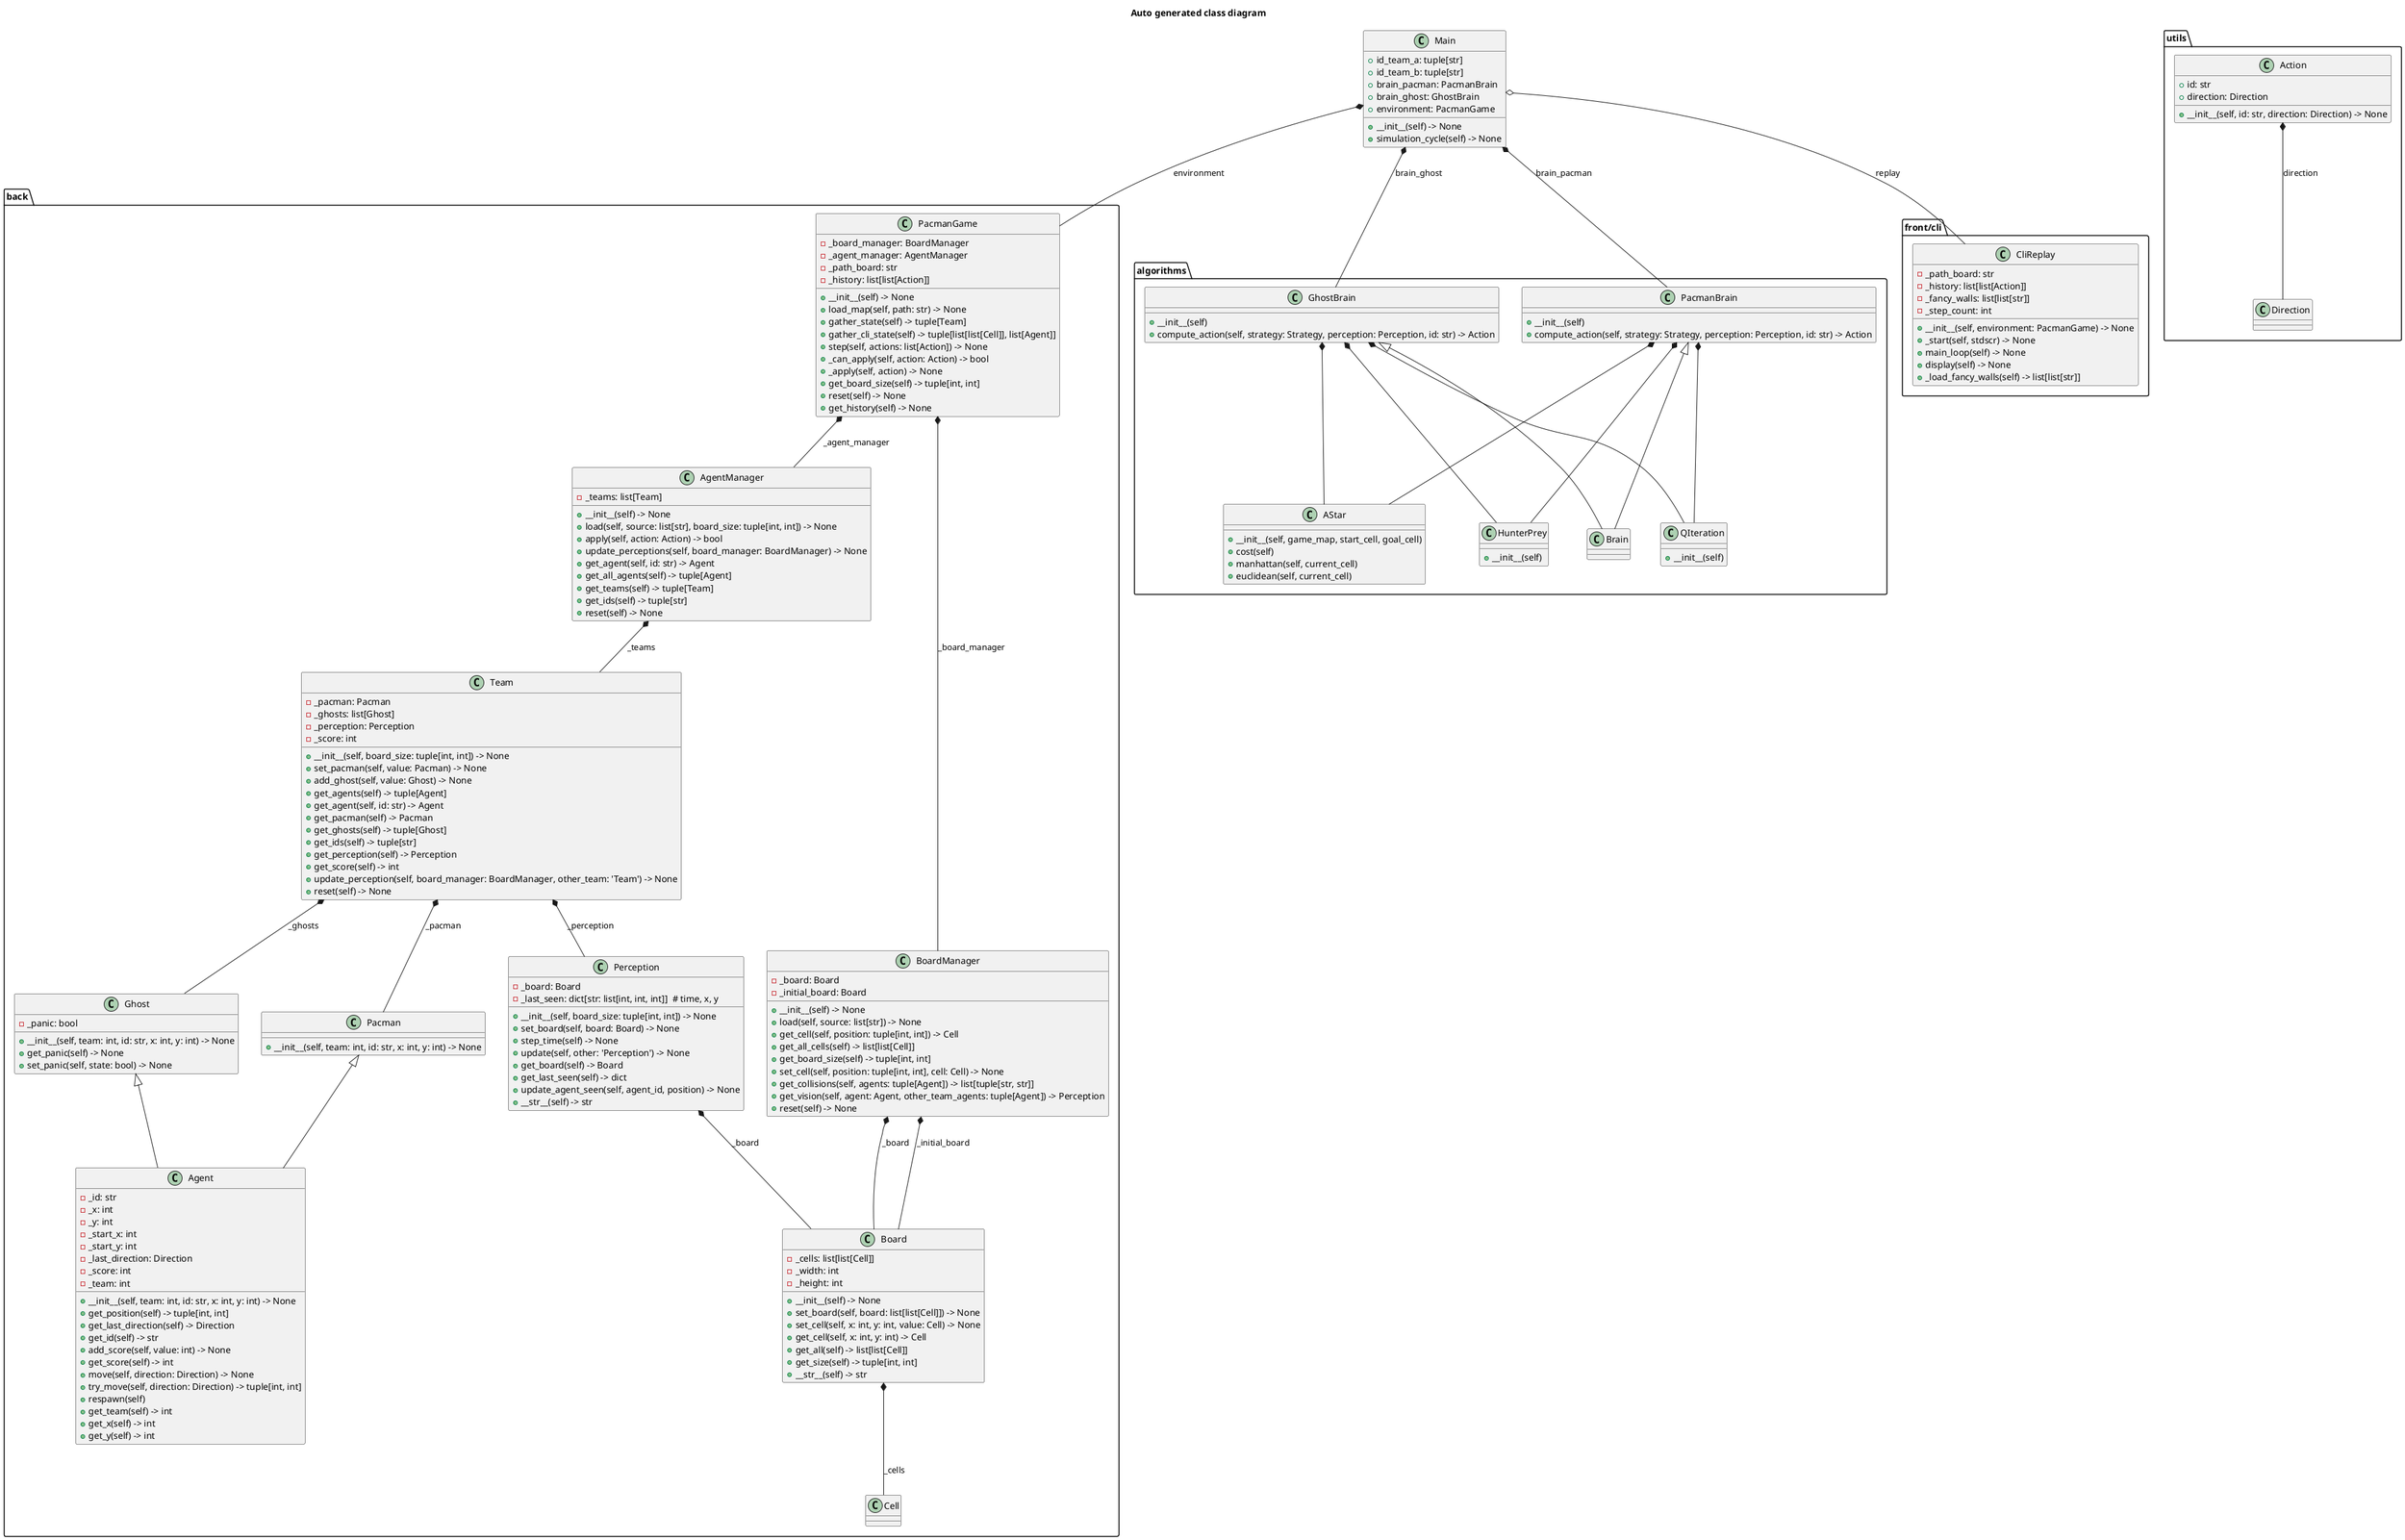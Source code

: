 @startuml class_full
title Auto generated class diagram

package utils {
class Action{
+id: str
+direction: Direction
+ __init__(self, id: str, direction: Direction) -> None
}
Action *-- Direction : direction

}
package back {
class Agent{
-_id: str
-_x: int
-_y: int
-_start_x: int
-_start_y: int
-_last_direction: Direction
-_score: int
-_team: int
+ __init__(self, team: int, id: str, x: int, y: int) -> None
+ get_position(self) -> tuple[int, int]
+ get_last_direction(self) -> Direction
+ get_id(self) -> str
+ add_score(self, value: int) -> None
+ get_score(self) -> int
+ move(self, direction: Direction) -> None
+ try_move(self, direction: Direction) -> tuple[int, int]
+ respawn(self)
+ get_team(self) -> int
+ get_x(self) -> int
+ get_y(self) -> int
}

class AgentManager{
-_teams: list[Team]
+ __init__(self) -> None
+ load(self, source: list[str], board_size: tuple[int, int]) -> None
+ apply(self, action: Action) -> bool
+ update_perceptions(self, board_manager: BoardManager) -> None
+ get_agent(self, id: str) -> Agent
+ get_all_agents(self) -> tuple[Agent]
+ get_teams(self) -> tuple[Team]
+ get_ids(self) -> tuple[str]
+ reset(self) -> None
}
AgentManager *-- Team : _teams

class Board{
-_cells: list[list[Cell]]
-_width: int
-_height: int
+ __init__(self) -> None
+ set_board(self, board: list[list[Cell]]) -> None
+ set_cell(self, x: int, y: int, value: Cell) -> None
+ get_cell(self, x: int, y: int) -> Cell
+ get_all(self) -> list[list[Cell]]
+ get_size(self) -> tuple[int, int]
+ __str__(self) -> str
}
Board *-- Cell : _cells

class BoardManager{
-_board: Board
-_initial_board: Board
+ __init__(self) -> None
+ load(self, source: list[str]) -> None
+ get_cell(self, position: tuple[int, int]) -> Cell
+ get_all_cells(self) -> list[list[Cell]]
+ get_board_size(self) -> tuple[int, int]
+ set_cell(self, position: tuple[int, int], cell: Cell) -> None
+ get_collisions(self, agents: tuple[Agent]) -> list[tuple[str, str]]
+ get_vision(self, agent: Agent, other_team_agents: tuple[Agent]) -> Perception
+ reset(self) -> None
}
BoardManager *-- Board : _board
BoardManager *-- Board : _initial_board

class Ghost{
-_panic: bool
+ __init__(self, team: int, id: str, x: int, y: int) -> None
+ get_panic(self) -> None
+ set_panic(self, state: bool) -> None
}
Ghost <|-- Agent

class Pacman{
+ __init__(self, team: int, id: str, x: int, y: int) -> None
}
Pacman <|-- Agent

class PacmanGame{
-_board_manager: BoardManager
-_agent_manager: AgentManager
-_path_board: str
-_history: list[list[Action]]
+ __init__(self) -> None
+ load_map(self, path: str) -> None
+ gather_state(self) -> tuple[Team]
+ gather_cli_state(self) -> tuple[list[list[Cell]], list[Agent]]
+ step(self, actions: list[Action]) -> None
+ _can_apply(self, action: Action) -> bool
+ _apply(self, action) -> None
+ get_board_size(self) -> tuple[int, int]
+ reset(self) -> None
+ get_history(self) -> None
}
PacmanGame *-- BoardManager : _board_manager
PacmanGame *-- AgentManager : _agent_manager

class Perception{
-_board: Board
-_last_seen: dict[str: list[int, int, int]]  # time, x, y
+ __init__(self, board_size: tuple[int, int]) -> None
+ set_board(self, board: Board) -> None
+ step_time(self) -> None
+ update(self, other: 'Perception') -> None
+ get_board(self) -> Board
+ get_last_seen(self) -> dict
+ update_agent_seen(self, agent_id, position) -> None
+ __str__(self) -> str
}
Perception *-- Board : _board

class Team{
-_pacman: Pacman
-_ghosts: list[Ghost]
-_perception: Perception
-_score: int
+ __init__(self, board_size: tuple[int, int]) -> None
+ set_pacman(self, value: Pacman) -> None
+ add_ghost(self, value: Ghost) -> None
+ get_agents(self) -> tuple[Agent]
+ get_agent(self, id: str) -> Agent
+ get_pacman(self) -> Pacman
+ get_ghosts(self) -> tuple[Ghost]
+ get_ids(self) -> tuple[str]
+ get_perception(self) -> Perception
+ get_score(self) -> int
+ update_perception(self, board_manager: BoardManager, other_team: 'Team') -> None
+ reset(self) -> None
}
Team *-- Pacman : _pacman
Team *-- Ghost : _ghosts
Team *-- Perception : _perception

}
package algorithms {
class AStar{
+ __init__(self, game_map, start_cell, goal_cell)
+ cost(self)
+ manhattan(self, current_cell)
+ euclidean(self, current_cell)
}

class GhostBrain{
+ __init__(self)
+ compute_action(self, strategy: Strategy, perception: Perception, id: str) -> Action
}
GhostBrain <|-- Brain
GhostBrain *-- AStar
GhostBrain *-- HunterPrey
GhostBrain *-- QIteration

class HunterPrey{
+ __init__(self)
}

class PacmanBrain{
+ __init__(self)
+ compute_action(self, strategy: Strategy, perception: Perception, id: str) -> Action
}
PacmanBrain <|-- Brain
PacmanBrain *-- AStar
PacmanBrain *-- HunterPrey
PacmanBrain *-- QIteration

class QIteration{
+ __init__(self)
}

}
package front/cli {
class CliReplay{
-_path_board: str
-_history: list[list[Action]]
-_fancy_walls: list[list[str]]
-_step_count: int
+ __init__(self, environment: PacmanGame) -> None
+ _start(self, stdscr) -> None
+ main_loop(self) -> None
+ display(self) -> None
+ _load_fancy_walls(self) -> list[list[str]]
}

}

class Main{
+id_team_a: tuple[str]
+id_team_b: tuple[str]
+brain_pacman: PacmanBrain
+brain_ghost: GhostBrain
+environment: PacmanGame
+ __init__(self) -> None
+ simulation_cycle(self) -> None
}
Main *-- PacmanBrain : brain_pacman
Main *-- GhostBrain : brain_ghost
Main *-- PacmanGame : environment
Main o-- CliReplay : replay

@enduml
